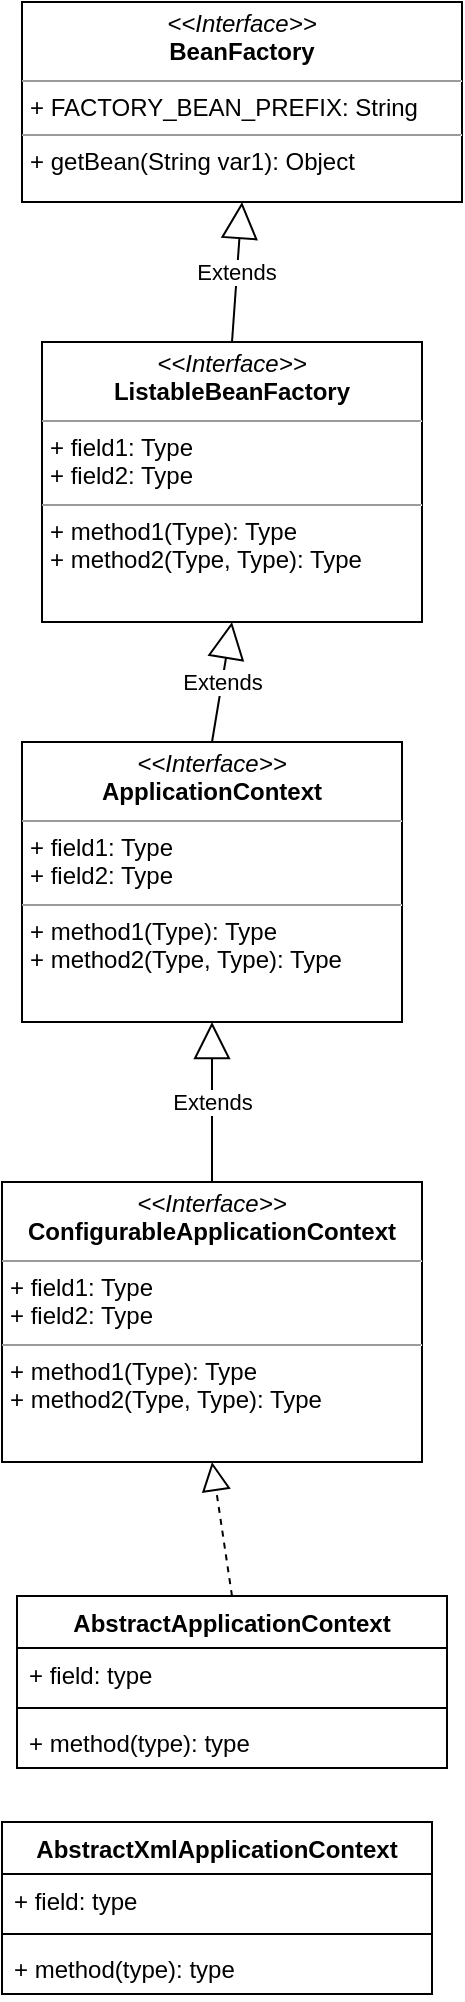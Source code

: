 <mxfile version="10.8.9" type="device"><diagram id="x7Gq7x9b1kkLjVINVg9c" name="Page-1"><mxGraphModel dx="754" dy="495" grid="1" gridSize="10" guides="1" tooltips="1" connect="1" arrows="1" fold="1" page="1" pageScale="1" pageWidth="827" pageHeight="1169" math="0" shadow="0"><root><mxCell id="0"/><mxCell id="1" parent="0"/><mxCell id="O-is2s9jG4Jw1o5MqvTm-1" value="&lt;p style=&quot;margin: 0px ; margin-top: 4px ; text-align: center&quot;&gt;&lt;i&gt;&amp;lt;&amp;lt;Interface&amp;gt;&amp;gt;&lt;/i&gt;&lt;br&gt;&lt;b&gt;BeanFactory&lt;/b&gt;&lt;/p&gt;&lt;hr size=&quot;1&quot;&gt;&lt;p style=&quot;margin: 0px ; margin-left: 4px&quot;&gt;+ FACTORY_BEAN_PREFIX: String&lt;br&gt;&lt;/p&gt;&lt;hr size=&quot;1&quot;&gt;&lt;p style=&quot;margin: 0px ; margin-left: 4px&quot;&gt;+ getBean(String var1): Object&lt;br&gt;&lt;/p&gt;" style="verticalAlign=top;align=left;overflow=fill;fontSize=12;fontFamily=Helvetica;html=1;" vertex="1" parent="1"><mxGeometry x="110" y="100" width="220" height="100" as="geometry"/></mxCell><mxCell id="O-is2s9jG4Jw1o5MqvTm-6" value="&lt;p style=&quot;margin: 0px ; margin-top: 4px ; text-align: center&quot;&gt;&lt;i&gt;&amp;lt;&amp;lt;Interface&amp;gt;&amp;gt;&lt;/i&gt;&lt;br&gt;&lt;b&gt;ListableBeanFactory&lt;/b&gt;&lt;/p&gt;&lt;hr size=&quot;1&quot;&gt;&lt;p style=&quot;margin: 0px ; margin-left: 4px&quot;&gt;+ field1: Type&lt;br&gt;+ field2: Type&lt;/p&gt;&lt;hr size=&quot;1&quot;&gt;&lt;p style=&quot;margin: 0px ; margin-left: 4px&quot;&gt;+ method1(Type): Type&lt;br&gt;+ method2(Type, Type): Type&lt;/p&gt;" style="verticalAlign=top;align=left;overflow=fill;fontSize=12;fontFamily=Helvetica;html=1;" vertex="1" parent="1"><mxGeometry x="120" y="270" width="190" height="140" as="geometry"/></mxCell><mxCell id="O-is2s9jG4Jw1o5MqvTm-12" value="&lt;p style=&quot;margin: 0px ; margin-top: 4px ; text-align: center&quot;&gt;&lt;i&gt;&amp;lt;&amp;lt;Interface&amp;gt;&amp;gt;&lt;/i&gt;&lt;br&gt;&lt;b&gt;ApplicationContext&lt;/b&gt;&lt;/p&gt;&lt;hr size=&quot;1&quot;&gt;&lt;p style=&quot;margin: 0px ; margin-left: 4px&quot;&gt;+ field1: Type&lt;br&gt;+ field2: Type&lt;/p&gt;&lt;hr size=&quot;1&quot;&gt;&lt;p style=&quot;margin: 0px ; margin-left: 4px&quot;&gt;+ method1(Type): Type&lt;br&gt;+ method2(Type, Type): Type&lt;/p&gt;" style="verticalAlign=top;align=left;overflow=fill;fontSize=12;fontFamily=Helvetica;html=1;" vertex="1" parent="1"><mxGeometry x="110" y="470" width="190" height="140" as="geometry"/></mxCell><mxCell id="O-is2s9jG4Jw1o5MqvTm-13" value="Extends" style="endArrow=block;endSize=16;endFill=0;html=1;exitX=0.5;exitY=0;exitDx=0;exitDy=0;entryX=0.5;entryY=1;entryDx=0;entryDy=0;" edge="1" parent="1" source="O-is2s9jG4Jw1o5MqvTm-12" target="O-is2s9jG4Jw1o5MqvTm-6"><mxGeometry width="160" relative="1" as="geometry"><mxPoint x="440" y="330" as="sourcePoint"/><mxPoint x="600" y="330" as="targetPoint"/></mxGeometry></mxCell><mxCell id="O-is2s9jG4Jw1o5MqvTm-14" value="Extends" style="endArrow=block;endSize=16;endFill=0;html=1;entryX=0.5;entryY=1;entryDx=0;entryDy=0;exitX=0.5;exitY=0;exitDx=0;exitDy=0;" edge="1" parent="1" source="O-is2s9jG4Jw1o5MqvTm-6" target="O-is2s9jG4Jw1o5MqvTm-1"><mxGeometry width="160" relative="1" as="geometry"><mxPoint x="450" y="340" as="sourcePoint"/><mxPoint x="610" y="340" as="targetPoint"/></mxGeometry></mxCell><mxCell id="O-is2s9jG4Jw1o5MqvTm-15" value="&lt;p style=&quot;margin: 0px ; margin-top: 4px ; text-align: center&quot;&gt;&lt;i&gt;&amp;lt;&amp;lt;Interface&amp;gt;&amp;gt;&lt;/i&gt;&lt;br&gt;&lt;b&gt;ConfigurableApplicationContext&lt;/b&gt;&lt;/p&gt;&lt;hr size=&quot;1&quot;&gt;&lt;p style=&quot;margin: 0px ; margin-left: 4px&quot;&gt;+ field1: Type&lt;br&gt;+ field2: Type&lt;/p&gt;&lt;hr size=&quot;1&quot;&gt;&lt;p style=&quot;margin: 0px ; margin-left: 4px&quot;&gt;+ method1(Type): Type&lt;br&gt;+ method2(Type, Type): Type&lt;/p&gt;" style="verticalAlign=top;align=left;overflow=fill;fontSize=12;fontFamily=Helvetica;html=1;" vertex="1" parent="1"><mxGeometry x="100" y="690" width="210" height="140" as="geometry"/></mxCell><mxCell id="O-is2s9jG4Jw1o5MqvTm-17" value="Extends" style="endArrow=block;endSize=16;endFill=0;html=1;exitX=0.5;exitY=0;exitDx=0;exitDy=0;entryX=0.5;entryY=1;entryDx=0;entryDy=0;" edge="1" parent="1" source="O-is2s9jG4Jw1o5MqvTm-15" target="O-is2s9jG4Jw1o5MqvTm-12"><mxGeometry width="160" relative="1" as="geometry"><mxPoint x="390" y="600" as="sourcePoint"/><mxPoint x="550" y="600" as="targetPoint"/></mxGeometry></mxCell><mxCell id="O-is2s9jG4Jw1o5MqvTm-18" value="AbstractApplicationContext" style="swimlane;fontStyle=1;align=center;verticalAlign=top;childLayout=stackLayout;horizontal=1;startSize=26;horizontalStack=0;resizeParent=1;resizeParentMax=0;resizeLast=0;collapsible=1;marginBottom=0;" vertex="1" parent="1"><mxGeometry x="107.5" y="897" width="215" height="86" as="geometry"/></mxCell><mxCell id="O-is2s9jG4Jw1o5MqvTm-19" value="+ field: type" style="text;strokeColor=none;fillColor=none;align=left;verticalAlign=top;spacingLeft=4;spacingRight=4;overflow=hidden;rotatable=0;points=[[0,0.5],[1,0.5]];portConstraint=eastwest;" vertex="1" parent="O-is2s9jG4Jw1o5MqvTm-18"><mxGeometry y="26" width="215" height="26" as="geometry"/></mxCell><mxCell id="O-is2s9jG4Jw1o5MqvTm-20" value="" style="line;strokeWidth=1;fillColor=none;align=left;verticalAlign=middle;spacingTop=-1;spacingLeft=3;spacingRight=3;rotatable=0;labelPosition=right;points=[];portConstraint=eastwest;" vertex="1" parent="O-is2s9jG4Jw1o5MqvTm-18"><mxGeometry y="52" width="215" height="8" as="geometry"/></mxCell><mxCell id="O-is2s9jG4Jw1o5MqvTm-21" value="+ method(type): type" style="text;strokeColor=none;fillColor=none;align=left;verticalAlign=top;spacingLeft=4;spacingRight=4;overflow=hidden;rotatable=0;points=[[0,0.5],[1,0.5]];portConstraint=eastwest;" vertex="1" parent="O-is2s9jG4Jw1o5MqvTm-18"><mxGeometry y="60" width="215" height="26" as="geometry"/></mxCell><mxCell id="O-is2s9jG4Jw1o5MqvTm-22" value="" style="endArrow=block;dashed=1;endFill=0;endSize=12;html=1;exitX=0.5;exitY=0;exitDx=0;exitDy=0;entryX=0.5;entryY=1;entryDx=0;entryDy=0;" edge="1" parent="1" source="O-is2s9jG4Jw1o5MqvTm-18" target="O-is2s9jG4Jw1o5MqvTm-15"><mxGeometry width="160" relative="1" as="geometry"><mxPoint x="510" y="850" as="sourcePoint"/><mxPoint x="670" y="850" as="targetPoint"/></mxGeometry></mxCell><mxCell id="O-is2s9jG4Jw1o5MqvTm-23" value="AbstractXmlApplicationContext" style="swimlane;fontStyle=1;align=center;verticalAlign=top;childLayout=stackLayout;horizontal=1;startSize=26;horizontalStack=0;resizeParent=1;resizeParentMax=0;resizeLast=0;collapsible=1;marginBottom=0;" vertex="1" parent="1"><mxGeometry x="100" y="1010" width="215" height="86" as="geometry"/></mxCell><mxCell id="O-is2s9jG4Jw1o5MqvTm-24" value="+ field: type" style="text;strokeColor=none;fillColor=none;align=left;verticalAlign=top;spacingLeft=4;spacingRight=4;overflow=hidden;rotatable=0;points=[[0,0.5],[1,0.5]];portConstraint=eastwest;" vertex="1" parent="O-is2s9jG4Jw1o5MqvTm-23"><mxGeometry y="26" width="215" height="26" as="geometry"/></mxCell><mxCell id="O-is2s9jG4Jw1o5MqvTm-25" value="" style="line;strokeWidth=1;fillColor=none;align=left;verticalAlign=middle;spacingTop=-1;spacingLeft=3;spacingRight=3;rotatable=0;labelPosition=right;points=[];portConstraint=eastwest;" vertex="1" parent="O-is2s9jG4Jw1o5MqvTm-23"><mxGeometry y="52" width="215" height="8" as="geometry"/></mxCell><mxCell id="O-is2s9jG4Jw1o5MqvTm-26" value="+ method(type): type" style="text;strokeColor=none;fillColor=none;align=left;verticalAlign=top;spacingLeft=4;spacingRight=4;overflow=hidden;rotatable=0;points=[[0,0.5],[1,0.5]];portConstraint=eastwest;" vertex="1" parent="O-is2s9jG4Jw1o5MqvTm-23"><mxGeometry y="60" width="215" height="26" as="geometry"/></mxCell></root></mxGraphModel></diagram></mxfile>